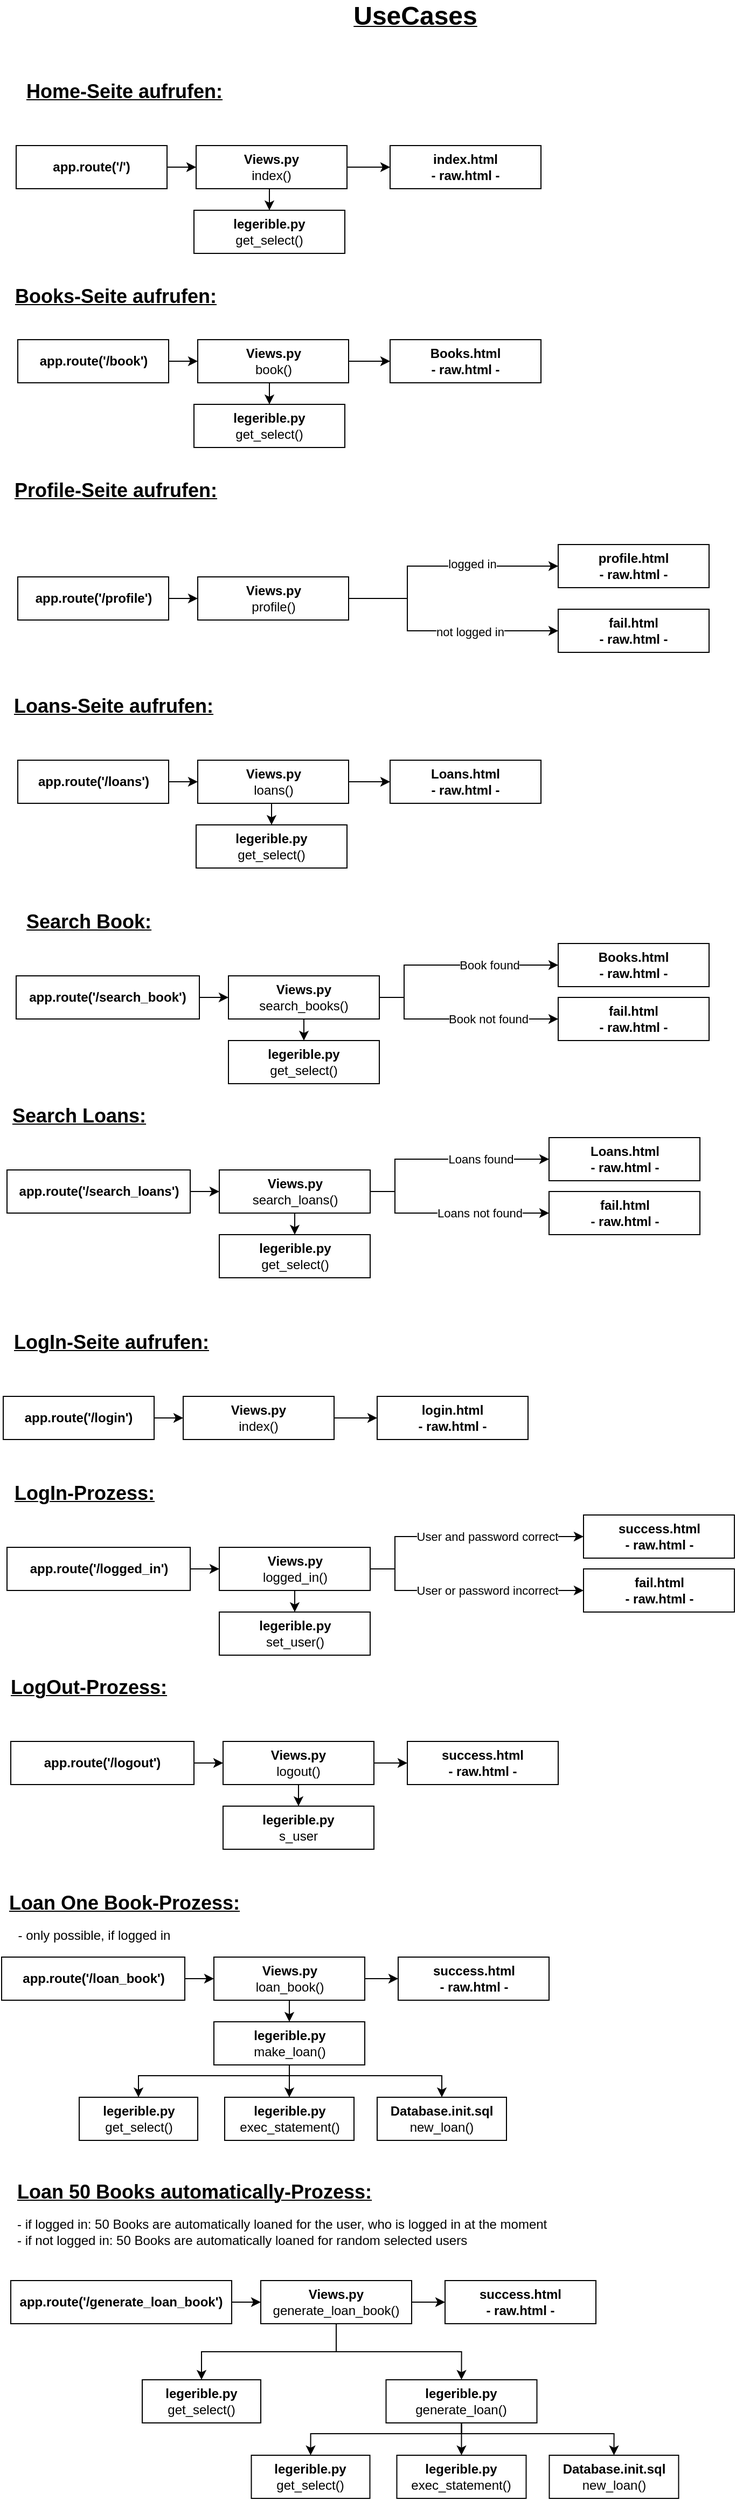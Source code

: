 <mxfile>
    <diagram id="SpnergbPLLay7zpFK1qn" name="Seite-1">
        <mxGraphModel dx="1561" dy="575" grid="1" gridSize="10" guides="1" tooltips="1" connect="1" arrows="1" fold="1" page="1" pageScale="1" pageWidth="827" pageHeight="1169" math="0" shadow="0">
            <root>
                <mxCell id="0"/>
                <mxCell id="1" parent="0"/>
                <mxCell id="m5xJV0NDWJDm3_9PE0EE-1" value="&lt;b&gt;&lt;u&gt;&lt;font style=&quot;font-size: 24px&quot;&gt;UseCases&lt;/font&gt;&lt;/u&gt;&lt;/b&gt;" style="text;html=1;align=center;verticalAlign=middle;resizable=0;points=[];autosize=1;" parent="1" vertex="1">
                    <mxGeometry x="-485" y="90" width="130" height="20" as="geometry"/>
                </mxCell>
                <mxCell id="m5xJV0NDWJDm3_9PE0EE-2" value="&lt;b&gt;&lt;u&gt;&lt;font style=&quot;font-size: 18px&quot;&gt;Home-Seite aufrufen:&lt;/font&gt;&lt;/u&gt;&lt;/b&gt;" style="text;html=1;align=center;verticalAlign=middle;resizable=0;points=[];autosize=1;" parent="1" vertex="1">
                    <mxGeometry x="-790" y="160" width="200" height="20" as="geometry"/>
                </mxCell>
                <mxCell id="m5xJV0NDWJDm3_9PE0EE-3" value="&lt;b&gt;index.html&lt;br&gt;- raw.html -&lt;br&gt;&lt;/b&gt;" style="rounded=0;whiteSpace=wrap;html=1;" parent="1" vertex="1">
                    <mxGeometry x="-443" y="220" width="140" height="40" as="geometry"/>
                </mxCell>
                <mxCell id="m5xJV0NDWJDm3_9PE0EE-20" style="edgeStyle=orthogonalEdgeStyle;rounded=0;orthogonalLoop=1;jettySize=auto;html=1;exitX=1;exitY=0.5;exitDx=0;exitDy=0;" parent="1" source="m5xJV0NDWJDm3_9PE0EE-7" target="m5xJV0NDWJDm3_9PE0EE-3" edge="1">
                    <mxGeometry relative="1" as="geometry"/>
                </mxCell>
                <mxCell id="m5xJV0NDWJDm3_9PE0EE-53" style="edgeStyle=orthogonalEdgeStyle;rounded=0;orthogonalLoop=1;jettySize=auto;html=1;exitX=0.5;exitY=1;exitDx=0;exitDy=0;entryX=0.5;entryY=0;entryDx=0;entryDy=0;" parent="1" source="m5xJV0NDWJDm3_9PE0EE-7" target="m5xJV0NDWJDm3_9PE0EE-9" edge="1">
                    <mxGeometry relative="1" as="geometry"/>
                </mxCell>
                <mxCell id="m5xJV0NDWJDm3_9PE0EE-7" value="&lt;b&gt;Views.py&lt;/b&gt;&lt;br&gt;index()" style="rounded=0;whiteSpace=wrap;html=1;" parent="1" vertex="1">
                    <mxGeometry x="-623" y="220" width="140" height="40" as="geometry"/>
                </mxCell>
                <mxCell id="m5xJV0NDWJDm3_9PE0EE-9" value="&lt;b&gt;legerible.py&lt;/b&gt;&lt;br&gt;get_select()" style="rounded=0;whiteSpace=wrap;html=1;" parent="1" vertex="1">
                    <mxGeometry x="-625" y="280" width="140" height="40" as="geometry"/>
                </mxCell>
                <mxCell id="m5xJV0NDWJDm3_9PE0EE-11" value="&lt;b&gt;&lt;u&gt;&lt;font style=&quot;font-size: 18px&quot;&gt;Books-Seite aufrufen:&lt;/font&gt;&lt;/u&gt;&lt;/b&gt;" style="text;html=1;align=center;verticalAlign=middle;resizable=0;points=[];autosize=1;" parent="1" vertex="1">
                    <mxGeometry x="-798.5" y="350" width="200" height="20" as="geometry"/>
                </mxCell>
                <mxCell id="m5xJV0NDWJDm3_9PE0EE-14" value="&lt;b&gt;Books.html&lt;br&gt;- raw.html -&lt;br&gt;&lt;/b&gt;" style="rounded=0;whiteSpace=wrap;html=1;" parent="1" vertex="1">
                    <mxGeometry x="-443" y="400" width="140" height="40" as="geometry"/>
                </mxCell>
                <mxCell id="m5xJV0NDWJDm3_9PE0EE-22" style="edgeStyle=orthogonalEdgeStyle;rounded=0;orthogonalLoop=1;jettySize=auto;html=1;exitX=1;exitY=0.5;exitDx=0;exitDy=0;" parent="1" source="m5xJV0NDWJDm3_9PE0EE-17" target="m5xJV0NDWJDm3_9PE0EE-14" edge="1">
                    <mxGeometry relative="1" as="geometry"/>
                </mxCell>
                <mxCell id="m5xJV0NDWJDm3_9PE0EE-54" style="edgeStyle=orthogonalEdgeStyle;rounded=0;orthogonalLoop=1;jettySize=auto;html=1;exitX=0.5;exitY=1;exitDx=0;exitDy=0;entryX=0.5;entryY=0;entryDx=0;entryDy=0;" parent="1" source="m5xJV0NDWJDm3_9PE0EE-17" target="m5xJV0NDWJDm3_9PE0EE-18" edge="1">
                    <mxGeometry relative="1" as="geometry"/>
                </mxCell>
                <mxCell id="m5xJV0NDWJDm3_9PE0EE-17" value="&lt;b&gt;Views.py&lt;/b&gt;&lt;br&gt;book()" style="rounded=0;whiteSpace=wrap;html=1;" parent="1" vertex="1">
                    <mxGeometry x="-621.5" y="400" width="140" height="40" as="geometry"/>
                </mxCell>
                <mxCell id="m5xJV0NDWJDm3_9PE0EE-18" value="&lt;b&gt;legerible.py&lt;/b&gt;&lt;br&gt;get_select()" style="rounded=0;whiteSpace=wrap;html=1;" parent="1" vertex="1">
                    <mxGeometry x="-625" y="460" width="140" height="40" as="geometry"/>
                </mxCell>
                <mxCell id="m5xJV0NDWJDm3_9PE0EE-24" style="edgeStyle=orthogonalEdgeStyle;rounded=0;orthogonalLoop=1;jettySize=auto;html=1;exitX=1;exitY=0.5;exitDx=0;exitDy=0;entryX=0;entryY=0.5;entryDx=0;entryDy=0;" parent="1" source="m5xJV0NDWJDm3_9PE0EE-23" target="m5xJV0NDWJDm3_9PE0EE-7" edge="1">
                    <mxGeometry relative="1" as="geometry"/>
                </mxCell>
                <mxCell id="m5xJV0NDWJDm3_9PE0EE-23" value="&lt;b&gt;app.route('/')&lt;/b&gt;" style="rounded=0;whiteSpace=wrap;html=1;" parent="1" vertex="1">
                    <mxGeometry x="-790" y="220" width="140" height="40" as="geometry"/>
                </mxCell>
                <mxCell id="m5xJV0NDWJDm3_9PE0EE-26" style="edgeStyle=orthogonalEdgeStyle;rounded=0;orthogonalLoop=1;jettySize=auto;html=1;exitX=1;exitY=0.5;exitDx=0;exitDy=0;entryX=0;entryY=0.5;entryDx=0;entryDy=0;" parent="1" source="m5xJV0NDWJDm3_9PE0EE-25" target="m5xJV0NDWJDm3_9PE0EE-17" edge="1">
                    <mxGeometry relative="1" as="geometry"/>
                </mxCell>
                <mxCell id="m5xJV0NDWJDm3_9PE0EE-25" value="&lt;b&gt;app.route('/book')&lt;/b&gt;" style="rounded=0;whiteSpace=wrap;html=1;" parent="1" vertex="1">
                    <mxGeometry x="-788.5" y="400" width="140" height="40" as="geometry"/>
                </mxCell>
                <mxCell id="m5xJV0NDWJDm3_9PE0EE-27" value="&lt;b&gt;&lt;u&gt;&lt;font style=&quot;font-size: 18px&quot;&gt;Profile-Seite aufrufen:&lt;/font&gt;&lt;/u&gt;&lt;/b&gt;" style="text;html=1;align=center;verticalAlign=middle;resizable=0;points=[];autosize=1;" parent="1" vertex="1">
                    <mxGeometry x="-798.5" y="530" width="200" height="20" as="geometry"/>
                </mxCell>
                <mxCell id="m5xJV0NDWJDm3_9PE0EE-28" value="&lt;b&gt;profile.html&lt;br&gt;- raw.html -&lt;br&gt;&lt;/b&gt;" style="rounded=0;whiteSpace=wrap;html=1;" parent="1" vertex="1">
                    <mxGeometry x="-287" y="590" width="140" height="40" as="geometry"/>
                </mxCell>
                <mxCell id="m5xJV0NDWJDm3_9PE0EE-29" style="edgeStyle=orthogonalEdgeStyle;rounded=0;orthogonalLoop=1;jettySize=auto;html=1;exitX=1;exitY=0.5;exitDx=0;exitDy=0;entryX=0;entryY=0.5;entryDx=0;entryDy=0;" parent="1" source="m5xJV0NDWJDm3_9PE0EE-31" target="m5xJV0NDWJDm3_9PE0EE-32" edge="1">
                    <mxGeometry relative="1" as="geometry">
                        <Array as="points">
                            <mxPoint x="-427" y="640"/>
                            <mxPoint x="-427" y="670"/>
                        </Array>
                    </mxGeometry>
                </mxCell>
                <mxCell id="m5xJV0NDWJDm3_9PE0EE-36" value="not logged in" style="edgeLabel;html=1;align=center;verticalAlign=middle;resizable=0;points=[];" parent="m5xJV0NDWJDm3_9PE0EE-29" vertex="1" connectable="0">
                    <mxGeometry x="0.268" y="-1" relative="1" as="geometry">
                        <mxPoint as="offset"/>
                    </mxGeometry>
                </mxCell>
                <mxCell id="m5xJV0NDWJDm3_9PE0EE-30" style="edgeStyle=orthogonalEdgeStyle;rounded=0;orthogonalLoop=1;jettySize=auto;html=1;exitX=1;exitY=0.5;exitDx=0;exitDy=0;" parent="1" source="m5xJV0NDWJDm3_9PE0EE-31" target="m5xJV0NDWJDm3_9PE0EE-28" edge="1">
                    <mxGeometry relative="1" as="geometry">
                        <Array as="points">
                            <mxPoint x="-427" y="640"/>
                            <mxPoint x="-427" y="610"/>
                        </Array>
                    </mxGeometry>
                </mxCell>
                <mxCell id="m5xJV0NDWJDm3_9PE0EE-35" value="logged in" style="edgeLabel;html=1;align=center;verticalAlign=middle;resizable=0;points=[];" parent="m5xJV0NDWJDm3_9PE0EE-30" vertex="1" connectable="0">
                    <mxGeometry x="0.285" y="2" relative="1" as="geometry">
                        <mxPoint as="offset"/>
                    </mxGeometry>
                </mxCell>
                <mxCell id="m5xJV0NDWJDm3_9PE0EE-31" value="&lt;b&gt;Views.py&lt;/b&gt;&lt;br&gt;profile()" style="rounded=0;whiteSpace=wrap;html=1;" parent="1" vertex="1">
                    <mxGeometry x="-621.5" y="620" width="140" height="40" as="geometry"/>
                </mxCell>
                <mxCell id="m5xJV0NDWJDm3_9PE0EE-32" value="&lt;b&gt;fail.html&lt;br&gt;- raw.html -&lt;br&gt;&lt;/b&gt;" style="rounded=0;whiteSpace=wrap;html=1;" parent="1" vertex="1">
                    <mxGeometry x="-287" y="650" width="140" height="40" as="geometry"/>
                </mxCell>
                <mxCell id="m5xJV0NDWJDm3_9PE0EE-33" style="edgeStyle=orthogonalEdgeStyle;rounded=0;orthogonalLoop=1;jettySize=auto;html=1;exitX=1;exitY=0.5;exitDx=0;exitDy=0;entryX=0;entryY=0.5;entryDx=0;entryDy=0;" parent="1" source="m5xJV0NDWJDm3_9PE0EE-34" target="m5xJV0NDWJDm3_9PE0EE-31" edge="1">
                    <mxGeometry relative="1" as="geometry"/>
                </mxCell>
                <mxCell id="m5xJV0NDWJDm3_9PE0EE-34" value="&lt;b&gt;app.route('/profile')&lt;/b&gt;" style="rounded=0;whiteSpace=wrap;html=1;" parent="1" vertex="1">
                    <mxGeometry x="-788.5" y="620" width="140" height="40" as="geometry"/>
                </mxCell>
                <mxCell id="m5xJV0NDWJDm3_9PE0EE-37" value="&lt;b&gt;&lt;u&gt;&lt;font style=&quot;font-size: 18px&quot;&gt;Loans-Seite aufrufen:&lt;/font&gt;&lt;/u&gt;&lt;/b&gt;" style="text;html=1;align=center;verticalAlign=middle;resizable=0;points=[];autosize=1;" parent="1" vertex="1">
                    <mxGeometry x="-800" y="730" width="200" height="20" as="geometry"/>
                </mxCell>
                <mxCell id="m5xJV0NDWJDm3_9PE0EE-38" value="&lt;b&gt;Loans.html&lt;br&gt;- raw.html -&lt;br&gt;&lt;/b&gt;" style="rounded=0;whiteSpace=wrap;html=1;" parent="1" vertex="1">
                    <mxGeometry x="-443" y="790" width="140" height="40" as="geometry"/>
                </mxCell>
                <mxCell id="m5xJV0NDWJDm3_9PE0EE-40" style="edgeStyle=orthogonalEdgeStyle;rounded=0;orthogonalLoop=1;jettySize=auto;html=1;exitX=1;exitY=0.5;exitDx=0;exitDy=0;" parent="1" source="m5xJV0NDWJDm3_9PE0EE-41" target="m5xJV0NDWJDm3_9PE0EE-38" edge="1">
                    <mxGeometry relative="1" as="geometry"/>
                </mxCell>
                <mxCell id="m5xJV0NDWJDm3_9PE0EE-55" style="edgeStyle=orthogonalEdgeStyle;rounded=0;orthogonalLoop=1;jettySize=auto;html=1;exitX=0.5;exitY=1;exitDx=0;exitDy=0;entryX=0.5;entryY=0;entryDx=0;entryDy=0;" parent="1" source="m5xJV0NDWJDm3_9PE0EE-41" target="m5xJV0NDWJDm3_9PE0EE-42" edge="1">
                    <mxGeometry relative="1" as="geometry"/>
                </mxCell>
                <mxCell id="m5xJV0NDWJDm3_9PE0EE-41" value="&lt;b&gt;Views.py&lt;/b&gt;&lt;br&gt;loans()" style="rounded=0;whiteSpace=wrap;html=1;" parent="1" vertex="1">
                    <mxGeometry x="-621.5" y="790" width="140" height="40" as="geometry"/>
                </mxCell>
                <mxCell id="m5xJV0NDWJDm3_9PE0EE-42" value="&lt;b&gt;legerible.py&lt;/b&gt;&lt;br&gt;get_select()" style="rounded=0;whiteSpace=wrap;html=1;" parent="1" vertex="1">
                    <mxGeometry x="-623" y="850" width="140" height="40" as="geometry"/>
                </mxCell>
                <mxCell id="m5xJV0NDWJDm3_9PE0EE-43" style="edgeStyle=orthogonalEdgeStyle;rounded=0;orthogonalLoop=1;jettySize=auto;html=1;exitX=1;exitY=0.5;exitDx=0;exitDy=0;entryX=0;entryY=0.5;entryDx=0;entryDy=0;" parent="1" source="m5xJV0NDWJDm3_9PE0EE-44" target="m5xJV0NDWJDm3_9PE0EE-41" edge="1">
                    <mxGeometry relative="1" as="geometry"/>
                </mxCell>
                <mxCell id="m5xJV0NDWJDm3_9PE0EE-44" value="&lt;b&gt;app.route('/loans')&lt;/b&gt;" style="rounded=0;whiteSpace=wrap;html=1;" parent="1" vertex="1">
                    <mxGeometry x="-788.5" y="790" width="140" height="40" as="geometry"/>
                </mxCell>
                <mxCell id="m5xJV0NDWJDm3_9PE0EE-45" value="&lt;b&gt;&lt;u&gt;&lt;font style=&quot;font-size: 18px&quot;&gt;Search Book:&lt;/font&gt;&lt;/u&gt;&lt;/b&gt;" style="text;html=1;align=center;verticalAlign=middle;resizable=0;points=[];autosize=1;" parent="1" vertex="1">
                    <mxGeometry x="-788.5" y="930" width="130" height="20" as="geometry"/>
                </mxCell>
                <mxCell id="m5xJV0NDWJDm3_9PE0EE-46" value="&lt;b&gt;Books.html&lt;br&gt;- raw.html -&lt;br&gt;&lt;/b&gt;" style="rounded=0;whiteSpace=wrap;html=1;" parent="1" vertex="1">
                    <mxGeometry x="-287" y="960" width="140" height="40" as="geometry"/>
                </mxCell>
                <mxCell id="m5xJV0NDWJDm3_9PE0EE-48" value="Book found" style="edgeStyle=orthogonalEdgeStyle;rounded=0;orthogonalLoop=1;jettySize=auto;html=1;exitX=1;exitY=0.5;exitDx=0;exitDy=0;" parent="1" source="m5xJV0NDWJDm3_9PE0EE-49" target="m5xJV0NDWJDm3_9PE0EE-46" edge="1">
                    <mxGeometry x="0.346" relative="1" as="geometry">
                        <Array as="points">
                            <mxPoint x="-430" y="1010"/>
                            <mxPoint x="-430" y="980"/>
                        </Array>
                        <mxPoint as="offset"/>
                    </mxGeometry>
                </mxCell>
                <mxCell id="m5xJV0NDWJDm3_9PE0EE-56" style="edgeStyle=orthogonalEdgeStyle;rounded=0;orthogonalLoop=1;jettySize=auto;html=1;exitX=0.5;exitY=1;exitDx=0;exitDy=0;entryX=0.5;entryY=0;entryDx=0;entryDy=0;" parent="1" source="m5xJV0NDWJDm3_9PE0EE-49" target="m5xJV0NDWJDm3_9PE0EE-50" edge="1">
                    <mxGeometry relative="1" as="geometry"/>
                </mxCell>
                <mxCell id="m5xJV0NDWJDm3_9PE0EE-58" value="Book not found" style="edgeStyle=orthogonalEdgeStyle;rounded=0;orthogonalLoop=1;jettySize=auto;html=1;exitX=1;exitY=0.5;exitDx=0;exitDy=0;" parent="1" source="m5xJV0NDWJDm3_9PE0EE-49" target="m5xJV0NDWJDm3_9PE0EE-57" edge="1">
                    <mxGeometry x="0.301" relative="1" as="geometry">
                        <Array as="points">
                            <mxPoint x="-430" y="1010"/>
                            <mxPoint x="-430" y="1030"/>
                        </Array>
                        <mxPoint as="offset"/>
                    </mxGeometry>
                </mxCell>
                <mxCell id="m5xJV0NDWJDm3_9PE0EE-49" value="&lt;b&gt;Views.py&lt;/b&gt;&lt;br&gt;search_books()" style="rounded=0;whiteSpace=wrap;html=1;" parent="1" vertex="1">
                    <mxGeometry x="-593" y="990" width="140" height="40" as="geometry"/>
                </mxCell>
                <mxCell id="m5xJV0NDWJDm3_9PE0EE-50" value="&lt;b&gt;legerible.py&lt;/b&gt;&lt;br&gt;get_select()" style="rounded=0;whiteSpace=wrap;html=1;" parent="1" vertex="1">
                    <mxGeometry x="-593" y="1050" width="140" height="40" as="geometry"/>
                </mxCell>
                <mxCell id="m5xJV0NDWJDm3_9PE0EE-51" style="edgeStyle=orthogonalEdgeStyle;rounded=0;orthogonalLoop=1;jettySize=auto;html=1;exitX=1;exitY=0.5;exitDx=0;exitDy=0;entryX=0;entryY=0.5;entryDx=0;entryDy=0;" parent="1" source="m5xJV0NDWJDm3_9PE0EE-52" target="m5xJV0NDWJDm3_9PE0EE-49" edge="1">
                    <mxGeometry relative="1" as="geometry"/>
                </mxCell>
                <mxCell id="m5xJV0NDWJDm3_9PE0EE-52" value="&lt;b&gt;app.route('/search_book')&lt;/b&gt;" style="rounded=0;whiteSpace=wrap;html=1;" parent="1" vertex="1">
                    <mxGeometry x="-790" y="990" width="170" height="40" as="geometry"/>
                </mxCell>
                <mxCell id="m5xJV0NDWJDm3_9PE0EE-57" value="&lt;b&gt;fail.html&lt;br&gt;- raw.html -&lt;br&gt;&lt;/b&gt;" style="rounded=0;whiteSpace=wrap;html=1;" parent="1" vertex="1">
                    <mxGeometry x="-287" y="1010" width="140" height="40" as="geometry"/>
                </mxCell>
                <mxCell id="m5xJV0NDWJDm3_9PE0EE-59" value="&lt;b&gt;&lt;u&gt;&lt;font style=&quot;font-size: 18px&quot;&gt;Search Loans:&lt;/font&gt;&lt;/u&gt;&lt;/b&gt;" style="text;html=1;align=center;verticalAlign=middle;resizable=0;points=[];autosize=1;" parent="1" vertex="1">
                    <mxGeometry x="-802" y="1110" width="140" height="20" as="geometry"/>
                </mxCell>
                <mxCell id="m5xJV0NDWJDm3_9PE0EE-60" value="&lt;b&gt;Loans.html&lt;br&gt;- raw.html -&lt;br&gt;&lt;/b&gt;" style="rounded=0;whiteSpace=wrap;html=1;" parent="1" vertex="1">
                    <mxGeometry x="-295.5" y="1140" width="140" height="40" as="geometry"/>
                </mxCell>
                <mxCell id="m5xJV0NDWJDm3_9PE0EE-61" value="Loans found" style="edgeStyle=orthogonalEdgeStyle;rounded=0;orthogonalLoop=1;jettySize=auto;html=1;exitX=1;exitY=0.5;exitDx=0;exitDy=0;" parent="1" source="m5xJV0NDWJDm3_9PE0EE-64" target="m5xJV0NDWJDm3_9PE0EE-60" edge="1">
                    <mxGeometry x="0.346" relative="1" as="geometry">
                        <Array as="points">
                            <mxPoint x="-438.5" y="1190"/>
                            <mxPoint x="-438.5" y="1160"/>
                        </Array>
                        <mxPoint as="offset"/>
                    </mxGeometry>
                </mxCell>
                <mxCell id="m5xJV0NDWJDm3_9PE0EE-62" style="edgeStyle=orthogonalEdgeStyle;rounded=0;orthogonalLoop=1;jettySize=auto;html=1;exitX=0.5;exitY=1;exitDx=0;exitDy=0;entryX=0.5;entryY=0;entryDx=0;entryDy=0;" parent="1" source="m5xJV0NDWJDm3_9PE0EE-64" target="m5xJV0NDWJDm3_9PE0EE-65" edge="1">
                    <mxGeometry relative="1" as="geometry"/>
                </mxCell>
                <mxCell id="m5xJV0NDWJDm3_9PE0EE-63" value="Loans not found" style="edgeStyle=orthogonalEdgeStyle;rounded=0;orthogonalLoop=1;jettySize=auto;html=1;exitX=1;exitY=0.5;exitDx=0;exitDy=0;" parent="1" source="m5xJV0NDWJDm3_9PE0EE-64" target="m5xJV0NDWJDm3_9PE0EE-68" edge="1">
                    <mxGeometry x="0.301" relative="1" as="geometry">
                        <Array as="points">
                            <mxPoint x="-438.5" y="1190"/>
                            <mxPoint x="-438.5" y="1210"/>
                        </Array>
                        <mxPoint as="offset"/>
                    </mxGeometry>
                </mxCell>
                <mxCell id="m5xJV0NDWJDm3_9PE0EE-64" value="&lt;b&gt;Views.py&lt;/b&gt;&lt;br&gt;search_loans()" style="rounded=0;whiteSpace=wrap;html=1;" parent="1" vertex="1">
                    <mxGeometry x="-601.5" y="1170" width="140" height="40" as="geometry"/>
                </mxCell>
                <mxCell id="m5xJV0NDWJDm3_9PE0EE-65" value="&lt;b&gt;legerible.py&lt;/b&gt;&lt;br&gt;get_select()" style="rounded=0;whiteSpace=wrap;html=1;" parent="1" vertex="1">
                    <mxGeometry x="-601.5" y="1230" width="140" height="40" as="geometry"/>
                </mxCell>
                <mxCell id="m5xJV0NDWJDm3_9PE0EE-66" style="edgeStyle=orthogonalEdgeStyle;rounded=0;orthogonalLoop=1;jettySize=auto;html=1;exitX=1;exitY=0.5;exitDx=0;exitDy=0;entryX=0;entryY=0.5;entryDx=0;entryDy=0;" parent="1" source="m5xJV0NDWJDm3_9PE0EE-67" target="m5xJV0NDWJDm3_9PE0EE-64" edge="1">
                    <mxGeometry relative="1" as="geometry"/>
                </mxCell>
                <mxCell id="m5xJV0NDWJDm3_9PE0EE-67" value="&lt;b&gt;app.route('/search_loans')&lt;/b&gt;" style="rounded=0;whiteSpace=wrap;html=1;" parent="1" vertex="1">
                    <mxGeometry x="-798.5" y="1170" width="170" height="40" as="geometry"/>
                </mxCell>
                <mxCell id="m5xJV0NDWJDm3_9PE0EE-68" value="&lt;b&gt;fail.html&lt;br&gt;- raw.html -&lt;br&gt;&lt;/b&gt;" style="rounded=0;whiteSpace=wrap;html=1;" parent="1" vertex="1">
                    <mxGeometry x="-295.5" y="1190" width="140" height="40" as="geometry"/>
                </mxCell>
                <mxCell id="m5xJV0NDWJDm3_9PE0EE-69" value="&lt;b&gt;&lt;u&gt;&lt;font style=&quot;font-size: 18px&quot;&gt;LogIn-Prozess:&lt;/font&gt;&lt;/u&gt;&lt;/b&gt;" style="text;html=1;align=center;verticalAlign=middle;resizable=0;points=[];autosize=1;" parent="1" vertex="1">
                    <mxGeometry x="-802" y="1460" width="150" height="20" as="geometry"/>
                </mxCell>
                <mxCell id="m5xJV0NDWJDm3_9PE0EE-70" value="&lt;b&gt;success.html&lt;br&gt;- raw.html -&lt;br&gt;&lt;/b&gt;" style="rounded=0;whiteSpace=wrap;html=1;" parent="1" vertex="1">
                    <mxGeometry x="-263.5" y="1490" width="140" height="40" as="geometry"/>
                </mxCell>
                <mxCell id="m5xJV0NDWJDm3_9PE0EE-71" value="User and password correct" style="edgeStyle=orthogonalEdgeStyle;rounded=0;orthogonalLoop=1;jettySize=auto;html=1;exitX=1;exitY=0.5;exitDx=0;exitDy=0;" parent="1" source="m5xJV0NDWJDm3_9PE0EE-74" target="m5xJV0NDWJDm3_9PE0EE-70" edge="1">
                    <mxGeometry x="0.21" relative="1" as="geometry">
                        <Array as="points">
                            <mxPoint x="-438.5" y="1540"/>
                            <mxPoint x="-438.5" y="1510"/>
                        </Array>
                        <mxPoint as="offset"/>
                    </mxGeometry>
                </mxCell>
                <mxCell id="m5xJV0NDWJDm3_9PE0EE-72" style="edgeStyle=orthogonalEdgeStyle;rounded=0;orthogonalLoop=1;jettySize=auto;html=1;exitX=0.5;exitY=1;exitDx=0;exitDy=0;entryX=0.5;entryY=0;entryDx=0;entryDy=0;" parent="1" source="m5xJV0NDWJDm3_9PE0EE-74" target="m5xJV0NDWJDm3_9PE0EE-75" edge="1">
                    <mxGeometry relative="1" as="geometry"/>
                </mxCell>
                <mxCell id="m5xJV0NDWJDm3_9PE0EE-73" value="User or password incorrect" style="edgeStyle=orthogonalEdgeStyle;rounded=0;orthogonalLoop=1;jettySize=auto;html=1;exitX=1;exitY=0.5;exitDx=0;exitDy=0;" parent="1" source="m5xJV0NDWJDm3_9PE0EE-74" target="m5xJV0NDWJDm3_9PE0EE-78" edge="1">
                    <mxGeometry x="0.174" relative="1" as="geometry">
                        <Array as="points">
                            <mxPoint x="-438.5" y="1540"/>
                            <mxPoint x="-438.5" y="1560"/>
                        </Array>
                        <mxPoint as="offset"/>
                    </mxGeometry>
                </mxCell>
                <mxCell id="m5xJV0NDWJDm3_9PE0EE-74" value="&lt;b&gt;Views.py&lt;/b&gt;&lt;br&gt;logged_in()" style="rounded=0;whiteSpace=wrap;html=1;" parent="1" vertex="1">
                    <mxGeometry x="-601.5" y="1520" width="140" height="40" as="geometry"/>
                </mxCell>
                <mxCell id="m5xJV0NDWJDm3_9PE0EE-75" value="&lt;b&gt;legerible.py&lt;/b&gt;&lt;br&gt;set_user()" style="rounded=0;whiteSpace=wrap;html=1;" parent="1" vertex="1">
                    <mxGeometry x="-601.5" y="1580" width="140" height="40" as="geometry"/>
                </mxCell>
                <mxCell id="m5xJV0NDWJDm3_9PE0EE-76" style="edgeStyle=orthogonalEdgeStyle;rounded=0;orthogonalLoop=1;jettySize=auto;html=1;exitX=1;exitY=0.5;exitDx=0;exitDy=0;entryX=0;entryY=0.5;entryDx=0;entryDy=0;" parent="1" source="m5xJV0NDWJDm3_9PE0EE-77" target="m5xJV0NDWJDm3_9PE0EE-74" edge="1">
                    <mxGeometry relative="1" as="geometry"/>
                </mxCell>
                <mxCell id="m5xJV0NDWJDm3_9PE0EE-77" value="&lt;b&gt;app.route('/logged_in')&lt;/b&gt;" style="rounded=0;whiteSpace=wrap;html=1;" parent="1" vertex="1">
                    <mxGeometry x="-798.5" y="1520" width="170" height="40" as="geometry"/>
                </mxCell>
                <mxCell id="m5xJV0NDWJDm3_9PE0EE-78" value="&lt;b&gt;fail.html&lt;br&gt;- raw.html -&lt;br&gt;&lt;/b&gt;" style="rounded=0;whiteSpace=wrap;html=1;" parent="1" vertex="1">
                    <mxGeometry x="-263.5" y="1540" width="140" height="40" as="geometry"/>
                </mxCell>
                <mxCell id="m5xJV0NDWJDm3_9PE0EE-79" value="&lt;b&gt;&lt;u&gt;&lt;font style=&quot;font-size: 18px&quot;&gt;LogIn-Seite aufrufen:&lt;/font&gt;&lt;/u&gt;&lt;/b&gt;" style="text;html=1;align=center;verticalAlign=middle;resizable=0;points=[];autosize=1;" parent="1" vertex="1">
                    <mxGeometry x="-802" y="1320" width="200" height="20" as="geometry"/>
                </mxCell>
                <mxCell id="m5xJV0NDWJDm3_9PE0EE-80" value="&lt;b&gt;login.html&lt;br&gt;- raw.html -&lt;br&gt;&lt;/b&gt;" style="rounded=0;whiteSpace=wrap;html=1;" parent="1" vertex="1">
                    <mxGeometry x="-455" y="1380" width="140" height="40" as="geometry"/>
                </mxCell>
                <mxCell id="m5xJV0NDWJDm3_9PE0EE-81" style="edgeStyle=orthogonalEdgeStyle;rounded=0;orthogonalLoop=1;jettySize=auto;html=1;exitX=1;exitY=0.5;exitDx=0;exitDy=0;" parent="1" source="m5xJV0NDWJDm3_9PE0EE-83" target="m5xJV0NDWJDm3_9PE0EE-80" edge="1">
                    <mxGeometry relative="1" as="geometry"/>
                </mxCell>
                <mxCell id="m5xJV0NDWJDm3_9PE0EE-83" value="&lt;b&gt;Views.py&lt;/b&gt;&lt;br&gt;index()" style="rounded=0;whiteSpace=wrap;html=1;" parent="1" vertex="1">
                    <mxGeometry x="-635" y="1380" width="140" height="40" as="geometry"/>
                </mxCell>
                <mxCell id="m5xJV0NDWJDm3_9PE0EE-85" style="edgeStyle=orthogonalEdgeStyle;rounded=0;orthogonalLoop=1;jettySize=auto;html=1;exitX=1;exitY=0.5;exitDx=0;exitDy=0;entryX=0;entryY=0.5;entryDx=0;entryDy=0;" parent="1" source="m5xJV0NDWJDm3_9PE0EE-86" target="m5xJV0NDWJDm3_9PE0EE-83" edge="1">
                    <mxGeometry relative="1" as="geometry"/>
                </mxCell>
                <mxCell id="m5xJV0NDWJDm3_9PE0EE-86" value="&lt;b&gt;app.route('/login')&lt;/b&gt;" style="rounded=0;whiteSpace=wrap;html=1;" parent="1" vertex="1">
                    <mxGeometry x="-802" y="1380" width="140" height="40" as="geometry"/>
                </mxCell>
                <mxCell id="m5xJV0NDWJDm3_9PE0EE-87" value="&lt;b&gt;&lt;u&gt;&lt;font style=&quot;font-size: 18px&quot;&gt;LogOut-Prozess:&lt;/font&gt;&lt;/u&gt;&lt;/b&gt;" style="text;html=1;align=center;verticalAlign=middle;resizable=0;points=[];autosize=1;" parent="1" vertex="1">
                    <mxGeometry x="-803.5" y="1640" width="160" height="20" as="geometry"/>
                </mxCell>
                <mxCell id="m5xJV0NDWJDm3_9PE0EE-88" value="&lt;b&gt;success.html&lt;br&gt;- raw.html -&lt;br&gt;&lt;/b&gt;" style="rounded=0;whiteSpace=wrap;html=1;" parent="1" vertex="1">
                    <mxGeometry x="-427" y="1700" width="140" height="40" as="geometry"/>
                </mxCell>
                <mxCell id="m5xJV0NDWJDm3_9PE0EE-90" style="edgeStyle=orthogonalEdgeStyle;rounded=0;orthogonalLoop=1;jettySize=auto;html=1;exitX=0.5;exitY=1;exitDx=0;exitDy=0;entryX=0.5;entryY=0;entryDx=0;entryDy=0;" parent="1" source="m5xJV0NDWJDm3_9PE0EE-92" target="m5xJV0NDWJDm3_9PE0EE-93" edge="1">
                    <mxGeometry relative="1" as="geometry"/>
                </mxCell>
                <mxCell id="m5xJV0NDWJDm3_9PE0EE-97" style="edgeStyle=orthogonalEdgeStyle;rounded=0;orthogonalLoop=1;jettySize=auto;html=1;exitX=1;exitY=0.5;exitDx=0;exitDy=0;entryX=0;entryY=0.5;entryDx=0;entryDy=0;" parent="1" source="m5xJV0NDWJDm3_9PE0EE-92" target="m5xJV0NDWJDm3_9PE0EE-88" edge="1">
                    <mxGeometry relative="1" as="geometry"/>
                </mxCell>
                <mxCell id="m5xJV0NDWJDm3_9PE0EE-92" value="&lt;b&gt;Views.py&lt;/b&gt;&lt;br&gt;logout()" style="rounded=0;whiteSpace=wrap;html=1;" parent="1" vertex="1">
                    <mxGeometry x="-598" y="1700" width="140" height="40" as="geometry"/>
                </mxCell>
                <mxCell id="m5xJV0NDWJDm3_9PE0EE-93" value="&lt;b&gt;legerible.py&lt;/b&gt;&lt;br&gt;s_user" style="rounded=0;whiteSpace=wrap;html=1;" parent="1" vertex="1">
                    <mxGeometry x="-598" y="1760" width="140" height="40" as="geometry"/>
                </mxCell>
                <mxCell id="m5xJV0NDWJDm3_9PE0EE-94" style="edgeStyle=orthogonalEdgeStyle;rounded=0;orthogonalLoop=1;jettySize=auto;html=1;exitX=1;exitY=0.5;exitDx=0;exitDy=0;entryX=0;entryY=0.5;entryDx=0;entryDy=0;" parent="1" source="m5xJV0NDWJDm3_9PE0EE-95" target="m5xJV0NDWJDm3_9PE0EE-92" edge="1">
                    <mxGeometry relative="1" as="geometry"/>
                </mxCell>
                <mxCell id="m5xJV0NDWJDm3_9PE0EE-95" value="&lt;b&gt;app.route('/logout')&lt;/b&gt;" style="rounded=0;whiteSpace=wrap;html=1;" parent="1" vertex="1">
                    <mxGeometry x="-795" y="1700" width="170" height="40" as="geometry"/>
                </mxCell>
                <mxCell id="m5xJV0NDWJDm3_9PE0EE-98" value="&lt;b&gt;&lt;u&gt;&lt;font style=&quot;font-size: 18px&quot;&gt;Loan One Book-Prozess:&lt;/font&gt;&lt;/u&gt;&lt;/b&gt;" style="text;html=1;align=center;verticalAlign=middle;resizable=0;points=[];autosize=1;" parent="1" vertex="1">
                    <mxGeometry x="-805" y="1840" width="230" height="20" as="geometry"/>
                </mxCell>
                <mxCell id="m5xJV0NDWJDm3_9PE0EE-99" value="&lt;b&gt;success.html&lt;br&gt;- raw.html -&lt;br&gt;&lt;/b&gt;" style="rounded=0;whiteSpace=wrap;html=1;" parent="1" vertex="1">
                    <mxGeometry x="-435.5" y="1900" width="140" height="40" as="geometry"/>
                </mxCell>
                <mxCell id="m5xJV0NDWJDm3_9PE0EE-100" style="edgeStyle=orthogonalEdgeStyle;rounded=0;orthogonalLoop=1;jettySize=auto;html=1;exitX=0.5;exitY=1;exitDx=0;exitDy=0;entryX=0.5;entryY=0;entryDx=0;entryDy=0;" parent="1" source="m5xJV0NDWJDm3_9PE0EE-102" target="m5xJV0NDWJDm3_9PE0EE-103" edge="1">
                    <mxGeometry relative="1" as="geometry"/>
                </mxCell>
                <mxCell id="m5xJV0NDWJDm3_9PE0EE-101" style="edgeStyle=orthogonalEdgeStyle;rounded=0;orthogonalLoop=1;jettySize=auto;html=1;exitX=1;exitY=0.5;exitDx=0;exitDy=0;entryX=0;entryY=0.5;entryDx=0;entryDy=0;" parent="1" source="m5xJV0NDWJDm3_9PE0EE-102" target="m5xJV0NDWJDm3_9PE0EE-99" edge="1">
                    <mxGeometry relative="1" as="geometry"/>
                </mxCell>
                <mxCell id="m5xJV0NDWJDm3_9PE0EE-102" value="&lt;b&gt;Views.py&lt;/b&gt;&lt;br&gt;loan_book()" style="rounded=0;whiteSpace=wrap;html=1;" parent="1" vertex="1">
                    <mxGeometry x="-606.5" y="1900" width="140" height="40" as="geometry"/>
                </mxCell>
                <mxCell id="m5xJV0NDWJDm3_9PE0EE-112" style="edgeStyle=orthogonalEdgeStyle;rounded=0;orthogonalLoop=1;jettySize=auto;html=1;exitX=0.5;exitY=1;exitDx=0;exitDy=0;entryX=0.5;entryY=0;entryDx=0;entryDy=0;" parent="1" source="m5xJV0NDWJDm3_9PE0EE-103" target="m5xJV0NDWJDm3_9PE0EE-111" edge="1">
                    <mxGeometry relative="1" as="geometry">
                        <Array as="points">
                            <mxPoint x="-536" y="2010"/>
                            <mxPoint x="-395" y="2010"/>
                        </Array>
                    </mxGeometry>
                </mxCell>
                <mxCell id="m5xJV0NDWJDm3_9PE0EE-113" style="edgeStyle=orthogonalEdgeStyle;rounded=0;orthogonalLoop=1;jettySize=auto;html=1;exitX=0.5;exitY=1;exitDx=0;exitDy=0;entryX=0.5;entryY=0;entryDx=0;entryDy=0;" parent="1" source="m5xJV0NDWJDm3_9PE0EE-103" target="m5xJV0NDWJDm3_9PE0EE-108" edge="1">
                    <mxGeometry relative="1" as="geometry"/>
                </mxCell>
                <mxCell id="m5xJV0NDWJDm3_9PE0EE-114" style="edgeStyle=orthogonalEdgeStyle;rounded=0;orthogonalLoop=1;jettySize=auto;html=1;exitX=0.5;exitY=1;exitDx=0;exitDy=0;entryX=0.5;entryY=0;entryDx=0;entryDy=0;" parent="1" source="m5xJV0NDWJDm3_9PE0EE-103" target="m5xJV0NDWJDm3_9PE0EE-106" edge="1">
                    <mxGeometry relative="1" as="geometry">
                        <Array as="points">
                            <mxPoint x="-536" y="2010"/>
                            <mxPoint x="-676" y="2010"/>
                        </Array>
                    </mxGeometry>
                </mxCell>
                <mxCell id="m5xJV0NDWJDm3_9PE0EE-103" value="&lt;b&gt;legerible.py&lt;/b&gt;&lt;br&gt;make_loan()" style="rounded=0;whiteSpace=wrap;html=1;" parent="1" vertex="1">
                    <mxGeometry x="-606.5" y="1960" width="140" height="40" as="geometry"/>
                </mxCell>
                <mxCell id="m5xJV0NDWJDm3_9PE0EE-104" style="edgeStyle=orthogonalEdgeStyle;rounded=0;orthogonalLoop=1;jettySize=auto;html=1;exitX=1;exitY=0.5;exitDx=0;exitDy=0;entryX=0;entryY=0.5;entryDx=0;entryDy=0;" parent="1" source="m5xJV0NDWJDm3_9PE0EE-105" target="m5xJV0NDWJDm3_9PE0EE-102" edge="1">
                    <mxGeometry relative="1" as="geometry"/>
                </mxCell>
                <mxCell id="m5xJV0NDWJDm3_9PE0EE-105" value="&lt;b&gt;app.route('/loan_book')&lt;/b&gt;" style="rounded=0;whiteSpace=wrap;html=1;" parent="1" vertex="1">
                    <mxGeometry x="-803.5" y="1900" width="170" height="40" as="geometry"/>
                </mxCell>
                <mxCell id="m5xJV0NDWJDm3_9PE0EE-106" value="&lt;b&gt;legerible.py&lt;/b&gt;&lt;br&gt;get_select()" style="rounded=0;whiteSpace=wrap;html=1;" parent="1" vertex="1">
                    <mxGeometry x="-731.5" y="2030" width="110" height="40" as="geometry"/>
                </mxCell>
                <mxCell id="m5xJV0NDWJDm3_9PE0EE-108" value="&lt;b&gt;legerible.py&lt;/b&gt;&lt;br&gt;exec_statement()" style="rounded=0;whiteSpace=wrap;html=1;" parent="1" vertex="1">
                    <mxGeometry x="-596.5" y="2030" width="120" height="40" as="geometry"/>
                </mxCell>
                <mxCell id="m5xJV0NDWJDm3_9PE0EE-111" value="&lt;b&gt;Database.init.sql&lt;/b&gt;&lt;br&gt;new_loan()" style="rounded=0;whiteSpace=wrap;html=1;" parent="1" vertex="1">
                    <mxGeometry x="-455" y="2030" width="120" height="40" as="geometry"/>
                </mxCell>
                <mxCell id="m5xJV0NDWJDm3_9PE0EE-115" value="&lt;b&gt;&lt;u&gt;&lt;font style=&quot;font-size: 18px&quot;&gt;Loan 50 Books automatically-Prozess:&lt;/font&gt;&lt;/u&gt;&lt;/b&gt;" style="text;html=1;align=center;verticalAlign=middle;resizable=0;points=[];autosize=1;" parent="1" vertex="1">
                    <mxGeometry x="-795" y="2108" width="340" height="20" as="geometry"/>
                </mxCell>
                <mxCell id="m5xJV0NDWJDm3_9PE0EE-116" value="&lt;b&gt;success.html&lt;br&gt;- raw.html -&lt;br&gt;&lt;/b&gt;" style="rounded=0;whiteSpace=wrap;html=1;" parent="1" vertex="1">
                    <mxGeometry x="-392" y="2200" width="140" height="40" as="geometry"/>
                </mxCell>
                <mxCell id="m5xJV0NDWJDm3_9PE0EE-117" style="edgeStyle=orthogonalEdgeStyle;rounded=0;orthogonalLoop=1;jettySize=auto;html=1;exitX=0.5;exitY=1;exitDx=0;exitDy=0;entryX=0.5;entryY=0;entryDx=0;entryDy=0;" parent="1" source="m5xJV0NDWJDm3_9PE0EE-119" target="m5xJV0NDWJDm3_9PE0EE-123" edge="1">
                    <mxGeometry relative="1" as="geometry"/>
                </mxCell>
                <mxCell id="m5xJV0NDWJDm3_9PE0EE-118" style="edgeStyle=orthogonalEdgeStyle;rounded=0;orthogonalLoop=1;jettySize=auto;html=1;exitX=1;exitY=0.5;exitDx=0;exitDy=0;entryX=0;entryY=0.5;entryDx=0;entryDy=0;" parent="1" source="m5xJV0NDWJDm3_9PE0EE-119" target="m5xJV0NDWJDm3_9PE0EE-116" edge="1">
                    <mxGeometry relative="1" as="geometry"/>
                </mxCell>
                <mxCell id="m5xJV0NDWJDm3_9PE0EE-130" style="edgeStyle=orthogonalEdgeStyle;rounded=0;orthogonalLoop=1;jettySize=auto;html=1;exitX=0.5;exitY=1;exitDx=0;exitDy=0;entryX=0.5;entryY=0;entryDx=0;entryDy=0;" parent="1" source="m5xJV0NDWJDm3_9PE0EE-119" target="m5xJV0NDWJDm3_9PE0EE-129" edge="1">
                    <mxGeometry relative="1" as="geometry"/>
                </mxCell>
                <mxCell id="m5xJV0NDWJDm3_9PE0EE-119" value="&lt;b&gt;Views.py&lt;/b&gt;&lt;br&gt;generate_loan_book()" style="rounded=0;whiteSpace=wrap;html=1;" parent="1" vertex="1">
                    <mxGeometry x="-563" y="2200" width="140" height="40" as="geometry"/>
                </mxCell>
                <mxCell id="m5xJV0NDWJDm3_9PE0EE-120" style="edgeStyle=orthogonalEdgeStyle;rounded=0;orthogonalLoop=1;jettySize=auto;html=1;exitX=0.5;exitY=1;exitDx=0;exitDy=0;entryX=0.5;entryY=0;entryDx=0;entryDy=0;" parent="1" source="m5xJV0NDWJDm3_9PE0EE-123" target="m5xJV0NDWJDm3_9PE0EE-128" edge="1">
                    <mxGeometry relative="1" as="geometry">
                        <Array as="points">
                            <mxPoint x="-376.25" y="2342"/>
                            <mxPoint x="-235.25" y="2342"/>
                        </Array>
                    </mxGeometry>
                </mxCell>
                <mxCell id="m5xJV0NDWJDm3_9PE0EE-121" style="edgeStyle=orthogonalEdgeStyle;rounded=0;orthogonalLoop=1;jettySize=auto;html=1;exitX=0.5;exitY=1;exitDx=0;exitDy=0;entryX=0.5;entryY=0;entryDx=0;entryDy=0;" parent="1" source="m5xJV0NDWJDm3_9PE0EE-123" target="m5xJV0NDWJDm3_9PE0EE-127" edge="1">
                    <mxGeometry relative="1" as="geometry"/>
                </mxCell>
                <mxCell id="m5xJV0NDWJDm3_9PE0EE-122" style="edgeStyle=orthogonalEdgeStyle;rounded=0;orthogonalLoop=1;jettySize=auto;html=1;exitX=0.5;exitY=1;exitDx=0;exitDy=0;entryX=0.5;entryY=0;entryDx=0;entryDy=0;" parent="1" source="m5xJV0NDWJDm3_9PE0EE-123" target="m5xJV0NDWJDm3_9PE0EE-126" edge="1">
                    <mxGeometry relative="1" as="geometry">
                        <Array as="points">
                            <mxPoint x="-376.25" y="2342"/>
                            <mxPoint x="-516.25" y="2342"/>
                        </Array>
                    </mxGeometry>
                </mxCell>
                <mxCell id="m5xJV0NDWJDm3_9PE0EE-123" value="&lt;b&gt;legerible.py&lt;/b&gt;&lt;br&gt;generate_loan()" style="rounded=0;whiteSpace=wrap;html=1;" parent="1" vertex="1">
                    <mxGeometry x="-446.75" y="2292" width="140" height="40" as="geometry"/>
                </mxCell>
                <mxCell id="m5xJV0NDWJDm3_9PE0EE-124" style="edgeStyle=orthogonalEdgeStyle;rounded=0;orthogonalLoop=1;jettySize=auto;html=1;exitX=1;exitY=0.5;exitDx=0;exitDy=0;entryX=0;entryY=0.5;entryDx=0;entryDy=0;" parent="1" source="m5xJV0NDWJDm3_9PE0EE-125" target="m5xJV0NDWJDm3_9PE0EE-119" edge="1">
                    <mxGeometry relative="1" as="geometry"/>
                </mxCell>
                <mxCell id="m5xJV0NDWJDm3_9PE0EE-125" value="&lt;b&gt;app.route('/generate_loan_book')&lt;/b&gt;" style="rounded=0;whiteSpace=wrap;html=1;" parent="1" vertex="1">
                    <mxGeometry x="-795" y="2200" width="205" height="40" as="geometry"/>
                </mxCell>
                <mxCell id="m5xJV0NDWJDm3_9PE0EE-126" value="&lt;b&gt;legerible.py&lt;/b&gt;&lt;br&gt;get_select()" style="rounded=0;whiteSpace=wrap;html=1;" parent="1" vertex="1">
                    <mxGeometry x="-571.75" y="2362" width="110" height="40" as="geometry"/>
                </mxCell>
                <mxCell id="m5xJV0NDWJDm3_9PE0EE-127" value="&lt;b&gt;legerible.py&lt;/b&gt;&lt;br&gt;exec_statement()" style="rounded=0;whiteSpace=wrap;html=1;" parent="1" vertex="1">
                    <mxGeometry x="-436.75" y="2362" width="120" height="40" as="geometry"/>
                </mxCell>
                <mxCell id="m5xJV0NDWJDm3_9PE0EE-128" value="&lt;b&gt;Database.init.sql&lt;/b&gt;&lt;br&gt;new_loan()" style="rounded=0;whiteSpace=wrap;html=1;" parent="1" vertex="1">
                    <mxGeometry x="-295.25" y="2362" width="120" height="40" as="geometry"/>
                </mxCell>
                <mxCell id="m5xJV0NDWJDm3_9PE0EE-129" value="&lt;b&gt;legerible.py&lt;/b&gt;&lt;br&gt;get_select()" style="rounded=0;whiteSpace=wrap;html=1;" parent="1" vertex="1">
                    <mxGeometry x="-673" y="2292" width="110" height="40" as="geometry"/>
                </mxCell>
                <mxCell id="2" value="- if logged in: 50 Books are automatically loaned for the user, who is logged in at the moment&lt;br&gt;- if not logged in: 50 Books are automatically loaned for random selected users" style="text;html=1;align=left;verticalAlign=middle;resizable=0;points=[];autosize=1;" vertex="1" parent="1">
                    <mxGeometry x="-791.5" y="2140" width="510" height="30" as="geometry"/>
                </mxCell>
                <mxCell id="3" value="- only possible, if logged in" style="text;html=1;align=center;verticalAlign=middle;resizable=0;points=[];autosize=1;" vertex="1" parent="1">
                    <mxGeometry x="-798.5" y="1870" width="160" height="20" as="geometry"/>
                </mxCell>
            </root>
        </mxGraphModel>
    </diagram>
</mxfile>